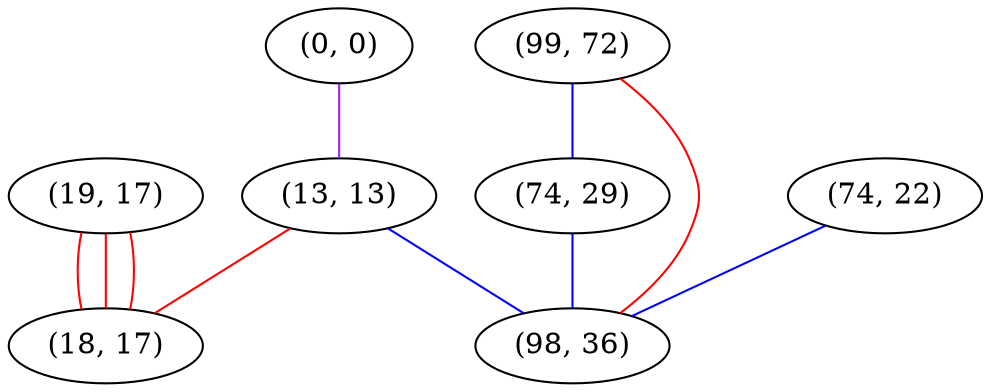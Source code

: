 graph "" {
"(0, 0)";
"(13, 13)";
"(19, 17)";
"(18, 17)";
"(99, 72)";
"(74, 29)";
"(74, 22)";
"(98, 36)";
"(0, 0)" -- "(13, 13)"  [color=purple, key=0, weight=4];
"(13, 13)" -- "(98, 36)"  [color=blue, key=0, weight=3];
"(13, 13)" -- "(18, 17)"  [color=red, key=0, weight=1];
"(19, 17)" -- "(18, 17)"  [color=red, key=0, weight=1];
"(19, 17)" -- "(18, 17)"  [color=red, key=1, weight=1];
"(19, 17)" -- "(18, 17)"  [color=red, key=2, weight=1];
"(99, 72)" -- "(74, 29)"  [color=blue, key=0, weight=3];
"(99, 72)" -- "(98, 36)"  [color=red, key=0, weight=1];
"(74, 29)" -- "(98, 36)"  [color=blue, key=0, weight=3];
"(74, 22)" -- "(98, 36)"  [color=blue, key=0, weight=3];
}
